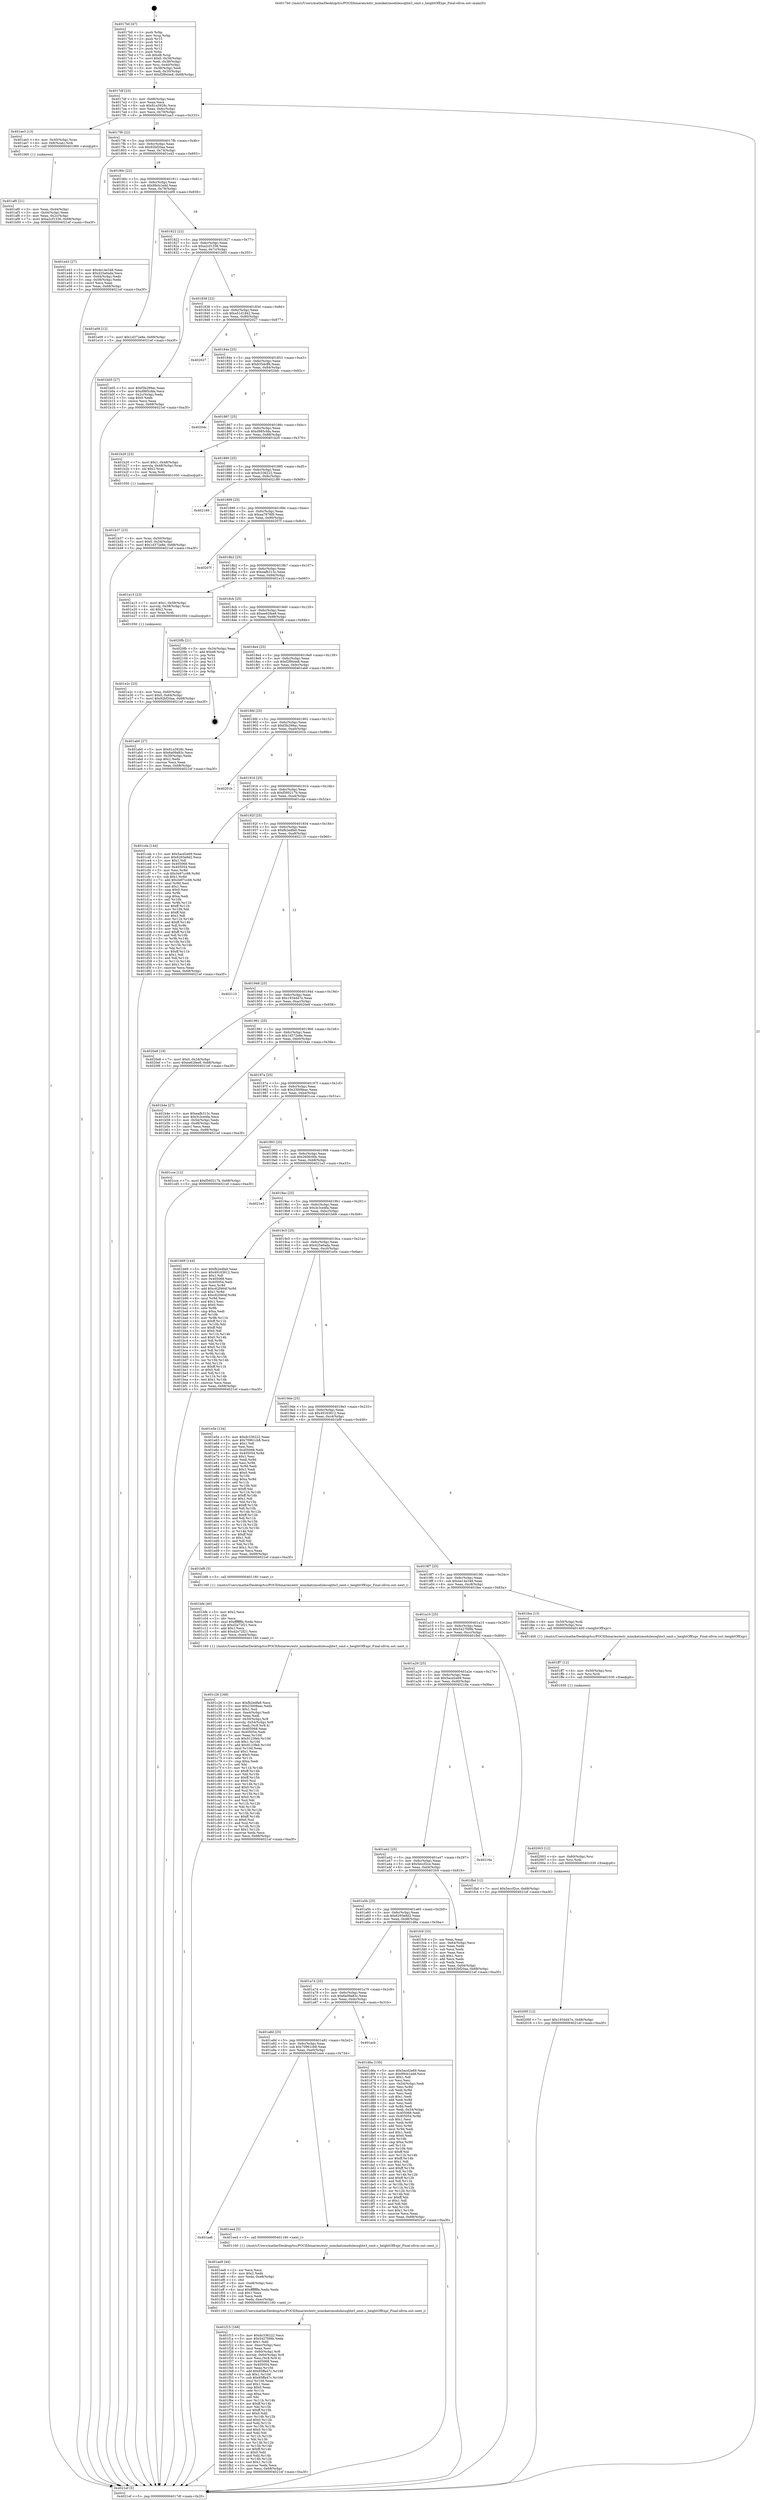 digraph "0x4017b0" {
  label = "0x4017b0 (/mnt/c/Users/mathe/Desktop/tcc/POCII/binaries/extr_mimikatzmodulessqlite3_omit.c_heightOfExpr_Final-ollvm.out::main(0))"
  labelloc = "t"
  node[shape=record]

  Entry [label="",width=0.3,height=0.3,shape=circle,fillcolor=black,style=filled]
  "0x4017df" [label="{
     0x4017df [23]\l
     | [instrs]\l
     &nbsp;&nbsp;0x4017df \<+3\>: mov -0x68(%rbp),%eax\l
     &nbsp;&nbsp;0x4017e2 \<+2\>: mov %eax,%ecx\l
     &nbsp;&nbsp;0x4017e4 \<+6\>: sub $0x81a3928c,%ecx\l
     &nbsp;&nbsp;0x4017ea \<+3\>: mov %eax,-0x6c(%rbp)\l
     &nbsp;&nbsp;0x4017ed \<+3\>: mov %ecx,-0x70(%rbp)\l
     &nbsp;&nbsp;0x4017f0 \<+6\>: je 0000000000401ae3 \<main+0x333\>\l
  }"]
  "0x401ae3" [label="{
     0x401ae3 [13]\l
     | [instrs]\l
     &nbsp;&nbsp;0x401ae3 \<+4\>: mov -0x40(%rbp),%rax\l
     &nbsp;&nbsp;0x401ae7 \<+4\>: mov 0x8(%rax),%rdi\l
     &nbsp;&nbsp;0x401aeb \<+5\>: call 0000000000401060 \<atoi@plt\>\l
     | [calls]\l
     &nbsp;&nbsp;0x401060 \{1\} (unknown)\l
  }"]
  "0x4017f6" [label="{
     0x4017f6 [22]\l
     | [instrs]\l
     &nbsp;&nbsp;0x4017f6 \<+5\>: jmp 00000000004017fb \<main+0x4b\>\l
     &nbsp;&nbsp;0x4017fb \<+3\>: mov -0x6c(%rbp),%eax\l
     &nbsp;&nbsp;0x4017fe \<+5\>: sub $0x92bf20aa,%eax\l
     &nbsp;&nbsp;0x401803 \<+3\>: mov %eax,-0x74(%rbp)\l
     &nbsp;&nbsp;0x401806 \<+6\>: je 0000000000401e43 \<main+0x693\>\l
  }"]
  Exit [label="",width=0.3,height=0.3,shape=circle,fillcolor=black,style=filled,peripheries=2]
  "0x401e43" [label="{
     0x401e43 [27]\l
     | [instrs]\l
     &nbsp;&nbsp;0x401e43 \<+5\>: mov $0x4e14e348,%eax\l
     &nbsp;&nbsp;0x401e48 \<+5\>: mov $0x425a0ada,%ecx\l
     &nbsp;&nbsp;0x401e4d \<+3\>: mov -0x64(%rbp),%edx\l
     &nbsp;&nbsp;0x401e50 \<+3\>: cmp -0x58(%rbp),%edx\l
     &nbsp;&nbsp;0x401e53 \<+3\>: cmovl %ecx,%eax\l
     &nbsp;&nbsp;0x401e56 \<+3\>: mov %eax,-0x68(%rbp)\l
     &nbsp;&nbsp;0x401e59 \<+5\>: jmp 00000000004021ef \<main+0xa3f\>\l
  }"]
  "0x40180c" [label="{
     0x40180c [22]\l
     | [instrs]\l
     &nbsp;&nbsp;0x40180c \<+5\>: jmp 0000000000401811 \<main+0x61\>\l
     &nbsp;&nbsp;0x401811 \<+3\>: mov -0x6c(%rbp),%eax\l
     &nbsp;&nbsp;0x401814 \<+5\>: sub $0x99cb1edd,%eax\l
     &nbsp;&nbsp;0x401819 \<+3\>: mov %eax,-0x78(%rbp)\l
     &nbsp;&nbsp;0x40181c \<+6\>: je 0000000000401e09 \<main+0x659\>\l
  }"]
  "0x40200f" [label="{
     0x40200f [12]\l
     | [instrs]\l
     &nbsp;&nbsp;0x40200f \<+7\>: movl $0x1934d47e,-0x68(%rbp)\l
     &nbsp;&nbsp;0x402016 \<+5\>: jmp 00000000004021ef \<main+0xa3f\>\l
  }"]
  "0x401e09" [label="{
     0x401e09 [12]\l
     | [instrs]\l
     &nbsp;&nbsp;0x401e09 \<+7\>: movl $0x1d372e8e,-0x68(%rbp)\l
     &nbsp;&nbsp;0x401e10 \<+5\>: jmp 00000000004021ef \<main+0xa3f\>\l
  }"]
  "0x401822" [label="{
     0x401822 [22]\l
     | [instrs]\l
     &nbsp;&nbsp;0x401822 \<+5\>: jmp 0000000000401827 \<main+0x77\>\l
     &nbsp;&nbsp;0x401827 \<+3\>: mov -0x6c(%rbp),%eax\l
     &nbsp;&nbsp;0x40182a \<+5\>: sub $0xa2cf1336,%eax\l
     &nbsp;&nbsp;0x40182f \<+3\>: mov %eax,-0x7c(%rbp)\l
     &nbsp;&nbsp;0x401832 \<+6\>: je 0000000000401b05 \<main+0x355\>\l
  }"]
  "0x402003" [label="{
     0x402003 [12]\l
     | [instrs]\l
     &nbsp;&nbsp;0x402003 \<+4\>: mov -0x60(%rbp),%rsi\l
     &nbsp;&nbsp;0x402007 \<+3\>: mov %rsi,%rdi\l
     &nbsp;&nbsp;0x40200a \<+5\>: call 0000000000401030 \<free@plt\>\l
     | [calls]\l
     &nbsp;&nbsp;0x401030 \{1\} (unknown)\l
  }"]
  "0x401b05" [label="{
     0x401b05 [27]\l
     | [instrs]\l
     &nbsp;&nbsp;0x401b05 \<+5\>: mov $0xf3b299ac,%eax\l
     &nbsp;&nbsp;0x401b0a \<+5\>: mov $0xd985cfda,%ecx\l
     &nbsp;&nbsp;0x401b0f \<+3\>: mov -0x2c(%rbp),%edx\l
     &nbsp;&nbsp;0x401b12 \<+3\>: cmp $0x0,%edx\l
     &nbsp;&nbsp;0x401b15 \<+3\>: cmove %ecx,%eax\l
     &nbsp;&nbsp;0x401b18 \<+3\>: mov %eax,-0x68(%rbp)\l
     &nbsp;&nbsp;0x401b1b \<+5\>: jmp 00000000004021ef \<main+0xa3f\>\l
  }"]
  "0x401838" [label="{
     0x401838 [22]\l
     | [instrs]\l
     &nbsp;&nbsp;0x401838 \<+5\>: jmp 000000000040183d \<main+0x8d\>\l
     &nbsp;&nbsp;0x40183d \<+3\>: mov -0x6c(%rbp),%eax\l
     &nbsp;&nbsp;0x401840 \<+5\>: sub $0xa51d1842,%eax\l
     &nbsp;&nbsp;0x401845 \<+3\>: mov %eax,-0x80(%rbp)\l
     &nbsp;&nbsp;0x401848 \<+6\>: je 0000000000402027 \<main+0x877\>\l
  }"]
  "0x401ff7" [label="{
     0x401ff7 [12]\l
     | [instrs]\l
     &nbsp;&nbsp;0x401ff7 \<+4\>: mov -0x50(%rbp),%rsi\l
     &nbsp;&nbsp;0x401ffb \<+3\>: mov %rsi,%rdi\l
     &nbsp;&nbsp;0x401ffe \<+5\>: call 0000000000401030 \<free@plt\>\l
     | [calls]\l
     &nbsp;&nbsp;0x401030 \{1\} (unknown)\l
  }"]
  "0x402027" [label="{
     0x402027\l
  }", style=dashed]
  "0x40184e" [label="{
     0x40184e [25]\l
     | [instrs]\l
     &nbsp;&nbsp;0x40184e \<+5\>: jmp 0000000000401853 \<main+0xa3\>\l
     &nbsp;&nbsp;0x401853 \<+3\>: mov -0x6c(%rbp),%eax\l
     &nbsp;&nbsp;0x401856 \<+5\>: sub $0xb35dcff4,%eax\l
     &nbsp;&nbsp;0x40185b \<+6\>: mov %eax,-0x84(%rbp)\l
     &nbsp;&nbsp;0x401861 \<+6\>: je 00000000004020dc \<main+0x92c\>\l
  }"]
  "0x401f15" [label="{
     0x401f15 [168]\l
     | [instrs]\l
     &nbsp;&nbsp;0x401f15 \<+5\>: mov $0xdc336222,%ecx\l
     &nbsp;&nbsp;0x401f1a \<+5\>: mov $0x5427fd9b,%edx\l
     &nbsp;&nbsp;0x401f1f \<+3\>: mov $0x1,%dil\l
     &nbsp;&nbsp;0x401f22 \<+6\>: mov -0xec(%rbp),%esi\l
     &nbsp;&nbsp;0x401f28 \<+3\>: imul %eax,%esi\l
     &nbsp;&nbsp;0x401f2b \<+4\>: mov -0x60(%rbp),%r8\l
     &nbsp;&nbsp;0x401f2f \<+4\>: movslq -0x64(%rbp),%r9\l
     &nbsp;&nbsp;0x401f33 \<+4\>: mov %esi,(%r8,%r9,4)\l
     &nbsp;&nbsp;0x401f37 \<+7\>: mov 0x405068,%eax\l
     &nbsp;&nbsp;0x401f3e \<+7\>: mov 0x405054,%esi\l
     &nbsp;&nbsp;0x401f45 \<+3\>: mov %eax,%r10d\l
     &nbsp;&nbsp;0x401f48 \<+7\>: add $0x85ffa47c,%r10d\l
     &nbsp;&nbsp;0x401f4f \<+4\>: sub $0x1,%r10d\l
     &nbsp;&nbsp;0x401f53 \<+7\>: sub $0x85ffa47c,%r10d\l
     &nbsp;&nbsp;0x401f5a \<+4\>: imul %r10d,%eax\l
     &nbsp;&nbsp;0x401f5e \<+3\>: and $0x1,%eax\l
     &nbsp;&nbsp;0x401f61 \<+3\>: cmp $0x0,%eax\l
     &nbsp;&nbsp;0x401f64 \<+4\>: sete %r11b\l
     &nbsp;&nbsp;0x401f68 \<+3\>: cmp $0xa,%esi\l
     &nbsp;&nbsp;0x401f6b \<+3\>: setl %bl\l
     &nbsp;&nbsp;0x401f6e \<+3\>: mov %r11b,%r14b\l
     &nbsp;&nbsp;0x401f71 \<+4\>: xor $0xff,%r14b\l
     &nbsp;&nbsp;0x401f75 \<+3\>: mov %bl,%r15b\l
     &nbsp;&nbsp;0x401f78 \<+4\>: xor $0xff,%r15b\l
     &nbsp;&nbsp;0x401f7c \<+4\>: xor $0x0,%dil\l
     &nbsp;&nbsp;0x401f80 \<+3\>: mov %r14b,%r12b\l
     &nbsp;&nbsp;0x401f83 \<+4\>: and $0x0,%r12b\l
     &nbsp;&nbsp;0x401f87 \<+3\>: and %dil,%r11b\l
     &nbsp;&nbsp;0x401f8a \<+3\>: mov %r15b,%r13b\l
     &nbsp;&nbsp;0x401f8d \<+4\>: and $0x0,%r13b\l
     &nbsp;&nbsp;0x401f91 \<+3\>: and %dil,%bl\l
     &nbsp;&nbsp;0x401f94 \<+3\>: or %r11b,%r12b\l
     &nbsp;&nbsp;0x401f97 \<+3\>: or %bl,%r13b\l
     &nbsp;&nbsp;0x401f9a \<+3\>: xor %r13b,%r12b\l
     &nbsp;&nbsp;0x401f9d \<+3\>: or %r15b,%r14b\l
     &nbsp;&nbsp;0x401fa0 \<+4\>: xor $0xff,%r14b\l
     &nbsp;&nbsp;0x401fa4 \<+4\>: or $0x0,%dil\l
     &nbsp;&nbsp;0x401fa8 \<+3\>: and %dil,%r14b\l
     &nbsp;&nbsp;0x401fab \<+3\>: or %r14b,%r12b\l
     &nbsp;&nbsp;0x401fae \<+4\>: test $0x1,%r12b\l
     &nbsp;&nbsp;0x401fb2 \<+3\>: cmovne %edx,%ecx\l
     &nbsp;&nbsp;0x401fb5 \<+3\>: mov %ecx,-0x68(%rbp)\l
     &nbsp;&nbsp;0x401fb8 \<+5\>: jmp 00000000004021ef \<main+0xa3f\>\l
  }"]
  "0x4020dc" [label="{
     0x4020dc\l
  }", style=dashed]
  "0x401867" [label="{
     0x401867 [25]\l
     | [instrs]\l
     &nbsp;&nbsp;0x401867 \<+5\>: jmp 000000000040186c \<main+0xbc\>\l
     &nbsp;&nbsp;0x40186c \<+3\>: mov -0x6c(%rbp),%eax\l
     &nbsp;&nbsp;0x40186f \<+5\>: sub $0xd985cfda,%eax\l
     &nbsp;&nbsp;0x401874 \<+6\>: mov %eax,-0x88(%rbp)\l
     &nbsp;&nbsp;0x40187a \<+6\>: je 0000000000401b20 \<main+0x370\>\l
  }"]
  "0x401ee9" [label="{
     0x401ee9 [44]\l
     | [instrs]\l
     &nbsp;&nbsp;0x401ee9 \<+2\>: xor %ecx,%ecx\l
     &nbsp;&nbsp;0x401eeb \<+5\>: mov $0x2,%edx\l
     &nbsp;&nbsp;0x401ef0 \<+6\>: mov %edx,-0xe8(%rbp)\l
     &nbsp;&nbsp;0x401ef6 \<+1\>: cltd\l
     &nbsp;&nbsp;0x401ef7 \<+6\>: mov -0xe8(%rbp),%esi\l
     &nbsp;&nbsp;0x401efd \<+2\>: idiv %esi\l
     &nbsp;&nbsp;0x401eff \<+6\>: imul $0xfffffffe,%edx,%edx\l
     &nbsp;&nbsp;0x401f05 \<+3\>: sub $0x1,%ecx\l
     &nbsp;&nbsp;0x401f08 \<+2\>: sub %ecx,%edx\l
     &nbsp;&nbsp;0x401f0a \<+6\>: mov %edx,-0xec(%rbp)\l
     &nbsp;&nbsp;0x401f10 \<+5\>: call 0000000000401160 \<next_i\>\l
     | [calls]\l
     &nbsp;&nbsp;0x401160 \{1\} (/mnt/c/Users/mathe/Desktop/tcc/POCII/binaries/extr_mimikatzmodulessqlite3_omit.c_heightOfExpr_Final-ollvm.out::next_i)\l
  }"]
  "0x401b20" [label="{
     0x401b20 [23]\l
     | [instrs]\l
     &nbsp;&nbsp;0x401b20 \<+7\>: movl $0x1,-0x48(%rbp)\l
     &nbsp;&nbsp;0x401b27 \<+4\>: movslq -0x48(%rbp),%rax\l
     &nbsp;&nbsp;0x401b2b \<+4\>: shl $0x2,%rax\l
     &nbsp;&nbsp;0x401b2f \<+3\>: mov %rax,%rdi\l
     &nbsp;&nbsp;0x401b32 \<+5\>: call 0000000000401050 \<malloc@plt\>\l
     | [calls]\l
     &nbsp;&nbsp;0x401050 \{1\} (unknown)\l
  }"]
  "0x401880" [label="{
     0x401880 [25]\l
     | [instrs]\l
     &nbsp;&nbsp;0x401880 \<+5\>: jmp 0000000000401885 \<main+0xd5\>\l
     &nbsp;&nbsp;0x401885 \<+3\>: mov -0x6c(%rbp),%eax\l
     &nbsp;&nbsp;0x401888 \<+5\>: sub $0xdc336222,%eax\l
     &nbsp;&nbsp;0x40188d \<+6\>: mov %eax,-0x8c(%rbp)\l
     &nbsp;&nbsp;0x401893 \<+6\>: je 0000000000402189 \<main+0x9d9\>\l
  }"]
  "0x401aa6" [label="{
     0x401aa6\l
  }", style=dashed]
  "0x402189" [label="{
     0x402189\l
  }", style=dashed]
  "0x401899" [label="{
     0x401899 [25]\l
     | [instrs]\l
     &nbsp;&nbsp;0x401899 \<+5\>: jmp 000000000040189e \<main+0xee\>\l
     &nbsp;&nbsp;0x40189e \<+3\>: mov -0x6c(%rbp),%eax\l
     &nbsp;&nbsp;0x4018a1 \<+5\>: sub $0xea7876f0,%eax\l
     &nbsp;&nbsp;0x4018a6 \<+6\>: mov %eax,-0x90(%rbp)\l
     &nbsp;&nbsp;0x4018ac \<+6\>: je 000000000040207f \<main+0x8cf\>\l
  }"]
  "0x401ee4" [label="{
     0x401ee4 [5]\l
     | [instrs]\l
     &nbsp;&nbsp;0x401ee4 \<+5\>: call 0000000000401160 \<next_i\>\l
     | [calls]\l
     &nbsp;&nbsp;0x401160 \{1\} (/mnt/c/Users/mathe/Desktop/tcc/POCII/binaries/extr_mimikatzmodulessqlite3_omit.c_heightOfExpr_Final-ollvm.out::next_i)\l
  }"]
  "0x40207f" [label="{
     0x40207f\l
  }", style=dashed]
  "0x4018b2" [label="{
     0x4018b2 [25]\l
     | [instrs]\l
     &nbsp;&nbsp;0x4018b2 \<+5\>: jmp 00000000004018b7 \<main+0x107\>\l
     &nbsp;&nbsp;0x4018b7 \<+3\>: mov -0x6c(%rbp),%eax\l
     &nbsp;&nbsp;0x4018ba \<+5\>: sub $0xeafb313c,%eax\l
     &nbsp;&nbsp;0x4018bf \<+6\>: mov %eax,-0x94(%rbp)\l
     &nbsp;&nbsp;0x4018c5 \<+6\>: je 0000000000401e15 \<main+0x665\>\l
  }"]
  "0x401a8d" [label="{
     0x401a8d [25]\l
     | [instrs]\l
     &nbsp;&nbsp;0x401a8d \<+5\>: jmp 0000000000401a92 \<main+0x2e2\>\l
     &nbsp;&nbsp;0x401a92 \<+3\>: mov -0x6c(%rbp),%eax\l
     &nbsp;&nbsp;0x401a95 \<+5\>: sub $0x70961cb8,%eax\l
     &nbsp;&nbsp;0x401a9a \<+6\>: mov %eax,-0xe0(%rbp)\l
     &nbsp;&nbsp;0x401aa0 \<+6\>: je 0000000000401ee4 \<main+0x734\>\l
  }"]
  "0x401e15" [label="{
     0x401e15 [23]\l
     | [instrs]\l
     &nbsp;&nbsp;0x401e15 \<+7\>: movl $0x1,-0x58(%rbp)\l
     &nbsp;&nbsp;0x401e1c \<+4\>: movslq -0x58(%rbp),%rax\l
     &nbsp;&nbsp;0x401e20 \<+4\>: shl $0x2,%rax\l
     &nbsp;&nbsp;0x401e24 \<+3\>: mov %rax,%rdi\l
     &nbsp;&nbsp;0x401e27 \<+5\>: call 0000000000401050 \<malloc@plt\>\l
     | [calls]\l
     &nbsp;&nbsp;0x401050 \{1\} (unknown)\l
  }"]
  "0x4018cb" [label="{
     0x4018cb [25]\l
     | [instrs]\l
     &nbsp;&nbsp;0x4018cb \<+5\>: jmp 00000000004018d0 \<main+0x120\>\l
     &nbsp;&nbsp;0x4018d0 \<+3\>: mov -0x6c(%rbp),%eax\l
     &nbsp;&nbsp;0x4018d3 \<+5\>: sub $0xee62fee8,%eax\l
     &nbsp;&nbsp;0x4018d8 \<+6\>: mov %eax,-0x98(%rbp)\l
     &nbsp;&nbsp;0x4018de \<+6\>: je 00000000004020fb \<main+0x94b\>\l
  }"]
  "0x401acb" [label="{
     0x401acb\l
  }", style=dashed]
  "0x4020fb" [label="{
     0x4020fb [21]\l
     | [instrs]\l
     &nbsp;&nbsp;0x4020fb \<+3\>: mov -0x34(%rbp),%eax\l
     &nbsp;&nbsp;0x4020fe \<+7\>: add $0xd8,%rsp\l
     &nbsp;&nbsp;0x402105 \<+1\>: pop %rbx\l
     &nbsp;&nbsp;0x402106 \<+2\>: pop %r12\l
     &nbsp;&nbsp;0x402108 \<+2\>: pop %r13\l
     &nbsp;&nbsp;0x40210a \<+2\>: pop %r14\l
     &nbsp;&nbsp;0x40210c \<+2\>: pop %r15\l
     &nbsp;&nbsp;0x40210e \<+1\>: pop %rbp\l
     &nbsp;&nbsp;0x40210f \<+1\>: ret\l
  }"]
  "0x4018e4" [label="{
     0x4018e4 [25]\l
     | [instrs]\l
     &nbsp;&nbsp;0x4018e4 \<+5\>: jmp 00000000004018e9 \<main+0x139\>\l
     &nbsp;&nbsp;0x4018e9 \<+3\>: mov -0x6c(%rbp),%eax\l
     &nbsp;&nbsp;0x4018ec \<+5\>: sub $0xf2f944e8,%eax\l
     &nbsp;&nbsp;0x4018f1 \<+6\>: mov %eax,-0x9c(%rbp)\l
     &nbsp;&nbsp;0x4018f7 \<+6\>: je 0000000000401ab0 \<main+0x300\>\l
  }"]
  "0x401e2c" [label="{
     0x401e2c [23]\l
     | [instrs]\l
     &nbsp;&nbsp;0x401e2c \<+4\>: mov %rax,-0x60(%rbp)\l
     &nbsp;&nbsp;0x401e30 \<+7\>: movl $0x0,-0x64(%rbp)\l
     &nbsp;&nbsp;0x401e37 \<+7\>: movl $0x92bf20aa,-0x68(%rbp)\l
     &nbsp;&nbsp;0x401e3e \<+5\>: jmp 00000000004021ef \<main+0xa3f\>\l
  }"]
  "0x401ab0" [label="{
     0x401ab0 [27]\l
     | [instrs]\l
     &nbsp;&nbsp;0x401ab0 \<+5\>: mov $0x81a3928c,%eax\l
     &nbsp;&nbsp;0x401ab5 \<+5\>: mov $0x6a09a83c,%ecx\l
     &nbsp;&nbsp;0x401aba \<+3\>: mov -0x30(%rbp),%edx\l
     &nbsp;&nbsp;0x401abd \<+3\>: cmp $0x2,%edx\l
     &nbsp;&nbsp;0x401ac0 \<+3\>: cmovne %ecx,%eax\l
     &nbsp;&nbsp;0x401ac3 \<+3\>: mov %eax,-0x68(%rbp)\l
     &nbsp;&nbsp;0x401ac6 \<+5\>: jmp 00000000004021ef \<main+0xa3f\>\l
  }"]
  "0x4018fd" [label="{
     0x4018fd [25]\l
     | [instrs]\l
     &nbsp;&nbsp;0x4018fd \<+5\>: jmp 0000000000401902 \<main+0x152\>\l
     &nbsp;&nbsp;0x401902 \<+3\>: mov -0x6c(%rbp),%eax\l
     &nbsp;&nbsp;0x401905 \<+5\>: sub $0xf3b299ac,%eax\l
     &nbsp;&nbsp;0x40190a \<+6\>: mov %eax,-0xa0(%rbp)\l
     &nbsp;&nbsp;0x401910 \<+6\>: je 000000000040201b \<main+0x86b\>\l
  }"]
  "0x4021ef" [label="{
     0x4021ef [5]\l
     | [instrs]\l
     &nbsp;&nbsp;0x4021ef \<+5\>: jmp 00000000004017df \<main+0x2f\>\l
  }"]
  "0x4017b0" [label="{
     0x4017b0 [47]\l
     | [instrs]\l
     &nbsp;&nbsp;0x4017b0 \<+1\>: push %rbp\l
     &nbsp;&nbsp;0x4017b1 \<+3\>: mov %rsp,%rbp\l
     &nbsp;&nbsp;0x4017b4 \<+2\>: push %r15\l
     &nbsp;&nbsp;0x4017b6 \<+2\>: push %r14\l
     &nbsp;&nbsp;0x4017b8 \<+2\>: push %r13\l
     &nbsp;&nbsp;0x4017ba \<+2\>: push %r12\l
     &nbsp;&nbsp;0x4017bc \<+1\>: push %rbx\l
     &nbsp;&nbsp;0x4017bd \<+7\>: sub $0xd8,%rsp\l
     &nbsp;&nbsp;0x4017c4 \<+7\>: movl $0x0,-0x34(%rbp)\l
     &nbsp;&nbsp;0x4017cb \<+3\>: mov %edi,-0x38(%rbp)\l
     &nbsp;&nbsp;0x4017ce \<+4\>: mov %rsi,-0x40(%rbp)\l
     &nbsp;&nbsp;0x4017d2 \<+3\>: mov -0x38(%rbp),%edi\l
     &nbsp;&nbsp;0x4017d5 \<+3\>: mov %edi,-0x30(%rbp)\l
     &nbsp;&nbsp;0x4017d8 \<+7\>: movl $0xf2f944e8,-0x68(%rbp)\l
  }"]
  "0x401af0" [label="{
     0x401af0 [21]\l
     | [instrs]\l
     &nbsp;&nbsp;0x401af0 \<+3\>: mov %eax,-0x44(%rbp)\l
     &nbsp;&nbsp;0x401af3 \<+3\>: mov -0x44(%rbp),%eax\l
     &nbsp;&nbsp;0x401af6 \<+3\>: mov %eax,-0x2c(%rbp)\l
     &nbsp;&nbsp;0x401af9 \<+7\>: movl $0xa2cf1336,-0x68(%rbp)\l
     &nbsp;&nbsp;0x401b00 \<+5\>: jmp 00000000004021ef \<main+0xa3f\>\l
  }"]
  "0x401b37" [label="{
     0x401b37 [23]\l
     | [instrs]\l
     &nbsp;&nbsp;0x401b37 \<+4\>: mov %rax,-0x50(%rbp)\l
     &nbsp;&nbsp;0x401b3b \<+7\>: movl $0x0,-0x54(%rbp)\l
     &nbsp;&nbsp;0x401b42 \<+7\>: movl $0x1d372e8e,-0x68(%rbp)\l
     &nbsp;&nbsp;0x401b49 \<+5\>: jmp 00000000004021ef \<main+0xa3f\>\l
  }"]
  "0x401a74" [label="{
     0x401a74 [25]\l
     | [instrs]\l
     &nbsp;&nbsp;0x401a74 \<+5\>: jmp 0000000000401a79 \<main+0x2c9\>\l
     &nbsp;&nbsp;0x401a79 \<+3\>: mov -0x6c(%rbp),%eax\l
     &nbsp;&nbsp;0x401a7c \<+5\>: sub $0x6a09a83c,%eax\l
     &nbsp;&nbsp;0x401a81 \<+6\>: mov %eax,-0xdc(%rbp)\l
     &nbsp;&nbsp;0x401a87 \<+6\>: je 0000000000401acb \<main+0x31b\>\l
  }"]
  "0x40201b" [label="{
     0x40201b\l
  }", style=dashed]
  "0x401916" [label="{
     0x401916 [25]\l
     | [instrs]\l
     &nbsp;&nbsp;0x401916 \<+5\>: jmp 000000000040191b \<main+0x16b\>\l
     &nbsp;&nbsp;0x40191b \<+3\>: mov -0x6c(%rbp),%eax\l
     &nbsp;&nbsp;0x40191e \<+5\>: sub $0xf560217b,%eax\l
     &nbsp;&nbsp;0x401923 \<+6\>: mov %eax,-0xa4(%rbp)\l
     &nbsp;&nbsp;0x401929 \<+6\>: je 0000000000401cda \<main+0x52a\>\l
  }"]
  "0x401d6a" [label="{
     0x401d6a [159]\l
     | [instrs]\l
     &nbsp;&nbsp;0x401d6a \<+5\>: mov $0x5acd2e69,%eax\l
     &nbsp;&nbsp;0x401d6f \<+5\>: mov $0x99cb1edd,%ecx\l
     &nbsp;&nbsp;0x401d74 \<+2\>: mov $0x1,%dl\l
     &nbsp;&nbsp;0x401d76 \<+2\>: xor %esi,%esi\l
     &nbsp;&nbsp;0x401d78 \<+3\>: mov -0x54(%rbp),%edi\l
     &nbsp;&nbsp;0x401d7b \<+3\>: mov %esi,%r8d\l
     &nbsp;&nbsp;0x401d7e \<+3\>: sub %edi,%r8d\l
     &nbsp;&nbsp;0x401d81 \<+2\>: mov %esi,%edi\l
     &nbsp;&nbsp;0x401d83 \<+3\>: sub $0x1,%edi\l
     &nbsp;&nbsp;0x401d86 \<+3\>: add %edi,%r8d\l
     &nbsp;&nbsp;0x401d89 \<+2\>: mov %esi,%edi\l
     &nbsp;&nbsp;0x401d8b \<+3\>: sub %r8d,%edi\l
     &nbsp;&nbsp;0x401d8e \<+3\>: mov %edi,-0x54(%rbp)\l
     &nbsp;&nbsp;0x401d91 \<+7\>: mov 0x405068,%edi\l
     &nbsp;&nbsp;0x401d98 \<+8\>: mov 0x405054,%r8d\l
     &nbsp;&nbsp;0x401da0 \<+3\>: sub $0x1,%esi\l
     &nbsp;&nbsp;0x401da3 \<+3\>: mov %edi,%r9d\l
     &nbsp;&nbsp;0x401da6 \<+3\>: add %esi,%r9d\l
     &nbsp;&nbsp;0x401da9 \<+4\>: imul %r9d,%edi\l
     &nbsp;&nbsp;0x401dad \<+3\>: and $0x1,%edi\l
     &nbsp;&nbsp;0x401db0 \<+3\>: cmp $0x0,%edi\l
     &nbsp;&nbsp;0x401db3 \<+4\>: sete %r10b\l
     &nbsp;&nbsp;0x401db7 \<+4\>: cmp $0xa,%r8d\l
     &nbsp;&nbsp;0x401dbb \<+4\>: setl %r11b\l
     &nbsp;&nbsp;0x401dbf \<+3\>: mov %r10b,%bl\l
     &nbsp;&nbsp;0x401dc2 \<+3\>: xor $0xff,%bl\l
     &nbsp;&nbsp;0x401dc5 \<+3\>: mov %r11b,%r14b\l
     &nbsp;&nbsp;0x401dc8 \<+4\>: xor $0xff,%r14b\l
     &nbsp;&nbsp;0x401dcc \<+3\>: xor $0x1,%dl\l
     &nbsp;&nbsp;0x401dcf \<+3\>: mov %bl,%r15b\l
     &nbsp;&nbsp;0x401dd2 \<+4\>: and $0xff,%r15b\l
     &nbsp;&nbsp;0x401dd6 \<+3\>: and %dl,%r10b\l
     &nbsp;&nbsp;0x401dd9 \<+3\>: mov %r14b,%r12b\l
     &nbsp;&nbsp;0x401ddc \<+4\>: and $0xff,%r12b\l
     &nbsp;&nbsp;0x401de0 \<+3\>: and %dl,%r11b\l
     &nbsp;&nbsp;0x401de3 \<+3\>: or %r10b,%r15b\l
     &nbsp;&nbsp;0x401de6 \<+3\>: or %r11b,%r12b\l
     &nbsp;&nbsp;0x401de9 \<+3\>: xor %r12b,%r15b\l
     &nbsp;&nbsp;0x401dec \<+3\>: or %r14b,%bl\l
     &nbsp;&nbsp;0x401def \<+3\>: xor $0xff,%bl\l
     &nbsp;&nbsp;0x401df2 \<+3\>: or $0x1,%dl\l
     &nbsp;&nbsp;0x401df5 \<+2\>: and %dl,%bl\l
     &nbsp;&nbsp;0x401df7 \<+3\>: or %bl,%r15b\l
     &nbsp;&nbsp;0x401dfa \<+4\>: test $0x1,%r15b\l
     &nbsp;&nbsp;0x401dfe \<+3\>: cmovne %ecx,%eax\l
     &nbsp;&nbsp;0x401e01 \<+3\>: mov %eax,-0x68(%rbp)\l
     &nbsp;&nbsp;0x401e04 \<+5\>: jmp 00000000004021ef \<main+0xa3f\>\l
  }"]
  "0x401cda" [label="{
     0x401cda [144]\l
     | [instrs]\l
     &nbsp;&nbsp;0x401cda \<+5\>: mov $0x5acd2e69,%eax\l
     &nbsp;&nbsp;0x401cdf \<+5\>: mov $0x6293e8d2,%ecx\l
     &nbsp;&nbsp;0x401ce4 \<+2\>: mov $0x1,%dl\l
     &nbsp;&nbsp;0x401ce6 \<+7\>: mov 0x405068,%esi\l
     &nbsp;&nbsp;0x401ced \<+7\>: mov 0x405054,%edi\l
     &nbsp;&nbsp;0x401cf4 \<+3\>: mov %esi,%r8d\l
     &nbsp;&nbsp;0x401cf7 \<+7\>: sub $0x3e97cc68,%r8d\l
     &nbsp;&nbsp;0x401cfe \<+4\>: sub $0x1,%r8d\l
     &nbsp;&nbsp;0x401d02 \<+7\>: add $0x3e97cc68,%r8d\l
     &nbsp;&nbsp;0x401d09 \<+4\>: imul %r8d,%esi\l
     &nbsp;&nbsp;0x401d0d \<+3\>: and $0x1,%esi\l
     &nbsp;&nbsp;0x401d10 \<+3\>: cmp $0x0,%esi\l
     &nbsp;&nbsp;0x401d13 \<+4\>: sete %r9b\l
     &nbsp;&nbsp;0x401d17 \<+3\>: cmp $0xa,%edi\l
     &nbsp;&nbsp;0x401d1a \<+4\>: setl %r10b\l
     &nbsp;&nbsp;0x401d1e \<+3\>: mov %r9b,%r11b\l
     &nbsp;&nbsp;0x401d21 \<+4\>: xor $0xff,%r11b\l
     &nbsp;&nbsp;0x401d25 \<+3\>: mov %r10b,%bl\l
     &nbsp;&nbsp;0x401d28 \<+3\>: xor $0xff,%bl\l
     &nbsp;&nbsp;0x401d2b \<+3\>: xor $0x1,%dl\l
     &nbsp;&nbsp;0x401d2e \<+3\>: mov %r11b,%r14b\l
     &nbsp;&nbsp;0x401d31 \<+4\>: and $0xff,%r14b\l
     &nbsp;&nbsp;0x401d35 \<+3\>: and %dl,%r9b\l
     &nbsp;&nbsp;0x401d38 \<+3\>: mov %bl,%r15b\l
     &nbsp;&nbsp;0x401d3b \<+4\>: and $0xff,%r15b\l
     &nbsp;&nbsp;0x401d3f \<+3\>: and %dl,%r10b\l
     &nbsp;&nbsp;0x401d42 \<+3\>: or %r9b,%r14b\l
     &nbsp;&nbsp;0x401d45 \<+3\>: or %r10b,%r15b\l
     &nbsp;&nbsp;0x401d48 \<+3\>: xor %r15b,%r14b\l
     &nbsp;&nbsp;0x401d4b \<+3\>: or %bl,%r11b\l
     &nbsp;&nbsp;0x401d4e \<+4\>: xor $0xff,%r11b\l
     &nbsp;&nbsp;0x401d52 \<+3\>: or $0x1,%dl\l
     &nbsp;&nbsp;0x401d55 \<+3\>: and %dl,%r11b\l
     &nbsp;&nbsp;0x401d58 \<+3\>: or %r11b,%r14b\l
     &nbsp;&nbsp;0x401d5b \<+4\>: test $0x1,%r14b\l
     &nbsp;&nbsp;0x401d5f \<+3\>: cmovne %ecx,%eax\l
     &nbsp;&nbsp;0x401d62 \<+3\>: mov %eax,-0x68(%rbp)\l
     &nbsp;&nbsp;0x401d65 \<+5\>: jmp 00000000004021ef \<main+0xa3f\>\l
  }"]
  "0x40192f" [label="{
     0x40192f [25]\l
     | [instrs]\l
     &nbsp;&nbsp;0x40192f \<+5\>: jmp 0000000000401934 \<main+0x184\>\l
     &nbsp;&nbsp;0x401934 \<+3\>: mov -0x6c(%rbp),%eax\l
     &nbsp;&nbsp;0x401937 \<+5\>: sub $0xfb2edfa9,%eax\l
     &nbsp;&nbsp;0x40193c \<+6\>: mov %eax,-0xa8(%rbp)\l
     &nbsp;&nbsp;0x401942 \<+6\>: je 0000000000402110 \<main+0x960\>\l
  }"]
  "0x401a5b" [label="{
     0x401a5b [25]\l
     | [instrs]\l
     &nbsp;&nbsp;0x401a5b \<+5\>: jmp 0000000000401a60 \<main+0x2b0\>\l
     &nbsp;&nbsp;0x401a60 \<+3\>: mov -0x6c(%rbp),%eax\l
     &nbsp;&nbsp;0x401a63 \<+5\>: sub $0x6293e8d2,%eax\l
     &nbsp;&nbsp;0x401a68 \<+6\>: mov %eax,-0xd8(%rbp)\l
     &nbsp;&nbsp;0x401a6e \<+6\>: je 0000000000401d6a \<main+0x5ba\>\l
  }"]
  "0x402110" [label="{
     0x402110\l
  }", style=dashed]
  "0x401948" [label="{
     0x401948 [25]\l
     | [instrs]\l
     &nbsp;&nbsp;0x401948 \<+5\>: jmp 000000000040194d \<main+0x19d\>\l
     &nbsp;&nbsp;0x40194d \<+3\>: mov -0x6c(%rbp),%eax\l
     &nbsp;&nbsp;0x401950 \<+5\>: sub $0x1934d47e,%eax\l
     &nbsp;&nbsp;0x401955 \<+6\>: mov %eax,-0xac(%rbp)\l
     &nbsp;&nbsp;0x40195b \<+6\>: je 00000000004020e8 \<main+0x938\>\l
  }"]
  "0x401fc9" [label="{
     0x401fc9 [33]\l
     | [instrs]\l
     &nbsp;&nbsp;0x401fc9 \<+2\>: xor %eax,%eax\l
     &nbsp;&nbsp;0x401fcb \<+3\>: mov -0x64(%rbp),%ecx\l
     &nbsp;&nbsp;0x401fce \<+2\>: mov %eax,%edx\l
     &nbsp;&nbsp;0x401fd0 \<+2\>: sub %ecx,%edx\l
     &nbsp;&nbsp;0x401fd2 \<+2\>: mov %eax,%ecx\l
     &nbsp;&nbsp;0x401fd4 \<+3\>: sub $0x1,%ecx\l
     &nbsp;&nbsp;0x401fd7 \<+2\>: add %ecx,%edx\l
     &nbsp;&nbsp;0x401fd9 \<+2\>: sub %edx,%eax\l
     &nbsp;&nbsp;0x401fdb \<+3\>: mov %eax,-0x64(%rbp)\l
     &nbsp;&nbsp;0x401fde \<+7\>: movl $0x92bf20aa,-0x68(%rbp)\l
     &nbsp;&nbsp;0x401fe5 \<+5\>: jmp 00000000004021ef \<main+0xa3f\>\l
  }"]
  "0x4020e8" [label="{
     0x4020e8 [19]\l
     | [instrs]\l
     &nbsp;&nbsp;0x4020e8 \<+7\>: movl $0x0,-0x34(%rbp)\l
     &nbsp;&nbsp;0x4020ef \<+7\>: movl $0xee62fee8,-0x68(%rbp)\l
     &nbsp;&nbsp;0x4020f6 \<+5\>: jmp 00000000004021ef \<main+0xa3f\>\l
  }"]
  "0x401961" [label="{
     0x401961 [25]\l
     | [instrs]\l
     &nbsp;&nbsp;0x401961 \<+5\>: jmp 0000000000401966 \<main+0x1b6\>\l
     &nbsp;&nbsp;0x401966 \<+3\>: mov -0x6c(%rbp),%eax\l
     &nbsp;&nbsp;0x401969 \<+5\>: sub $0x1d372e8e,%eax\l
     &nbsp;&nbsp;0x40196e \<+6\>: mov %eax,-0xb0(%rbp)\l
     &nbsp;&nbsp;0x401974 \<+6\>: je 0000000000401b4e \<main+0x39e\>\l
  }"]
  "0x401a42" [label="{
     0x401a42 [25]\l
     | [instrs]\l
     &nbsp;&nbsp;0x401a42 \<+5\>: jmp 0000000000401a47 \<main+0x297\>\l
     &nbsp;&nbsp;0x401a47 \<+3\>: mov -0x6c(%rbp),%eax\l
     &nbsp;&nbsp;0x401a4a \<+5\>: sub $0x5eccf2ce,%eax\l
     &nbsp;&nbsp;0x401a4f \<+6\>: mov %eax,-0xd4(%rbp)\l
     &nbsp;&nbsp;0x401a55 \<+6\>: je 0000000000401fc9 \<main+0x819\>\l
  }"]
  "0x401b4e" [label="{
     0x401b4e [27]\l
     | [instrs]\l
     &nbsp;&nbsp;0x401b4e \<+5\>: mov $0xeafb313c,%eax\l
     &nbsp;&nbsp;0x401b53 \<+5\>: mov $0x3c3ce4fa,%ecx\l
     &nbsp;&nbsp;0x401b58 \<+3\>: mov -0x54(%rbp),%edx\l
     &nbsp;&nbsp;0x401b5b \<+3\>: cmp -0x48(%rbp),%edx\l
     &nbsp;&nbsp;0x401b5e \<+3\>: cmovl %ecx,%eax\l
     &nbsp;&nbsp;0x401b61 \<+3\>: mov %eax,-0x68(%rbp)\l
     &nbsp;&nbsp;0x401b64 \<+5\>: jmp 00000000004021ef \<main+0xa3f\>\l
  }"]
  "0x40197a" [label="{
     0x40197a [25]\l
     | [instrs]\l
     &nbsp;&nbsp;0x40197a \<+5\>: jmp 000000000040197f \<main+0x1cf\>\l
     &nbsp;&nbsp;0x40197f \<+3\>: mov -0x6c(%rbp),%eax\l
     &nbsp;&nbsp;0x401982 \<+5\>: sub $0x23008eac,%eax\l
     &nbsp;&nbsp;0x401987 \<+6\>: mov %eax,-0xb4(%rbp)\l
     &nbsp;&nbsp;0x40198d \<+6\>: je 0000000000401cce \<main+0x51e\>\l
  }"]
  "0x40216a" [label="{
     0x40216a\l
  }", style=dashed]
  "0x401cce" [label="{
     0x401cce [12]\l
     | [instrs]\l
     &nbsp;&nbsp;0x401cce \<+7\>: movl $0xf560217b,-0x68(%rbp)\l
     &nbsp;&nbsp;0x401cd5 \<+5\>: jmp 00000000004021ef \<main+0xa3f\>\l
  }"]
  "0x401993" [label="{
     0x401993 [25]\l
     | [instrs]\l
     &nbsp;&nbsp;0x401993 \<+5\>: jmp 0000000000401998 \<main+0x1e8\>\l
     &nbsp;&nbsp;0x401998 \<+3\>: mov -0x6c(%rbp),%eax\l
     &nbsp;&nbsp;0x40199b \<+5\>: sub $0x260fc00b,%eax\l
     &nbsp;&nbsp;0x4019a0 \<+6\>: mov %eax,-0xb8(%rbp)\l
     &nbsp;&nbsp;0x4019a6 \<+6\>: je 00000000004021e3 \<main+0xa33\>\l
  }"]
  "0x401a29" [label="{
     0x401a29 [25]\l
     | [instrs]\l
     &nbsp;&nbsp;0x401a29 \<+5\>: jmp 0000000000401a2e \<main+0x27e\>\l
     &nbsp;&nbsp;0x401a2e \<+3\>: mov -0x6c(%rbp),%eax\l
     &nbsp;&nbsp;0x401a31 \<+5\>: sub $0x5acd2e69,%eax\l
     &nbsp;&nbsp;0x401a36 \<+6\>: mov %eax,-0xd0(%rbp)\l
     &nbsp;&nbsp;0x401a3c \<+6\>: je 000000000040216a \<main+0x9ba\>\l
  }"]
  "0x4021e3" [label="{
     0x4021e3\l
  }", style=dashed]
  "0x4019ac" [label="{
     0x4019ac [25]\l
     | [instrs]\l
     &nbsp;&nbsp;0x4019ac \<+5\>: jmp 00000000004019b1 \<main+0x201\>\l
     &nbsp;&nbsp;0x4019b1 \<+3\>: mov -0x6c(%rbp),%eax\l
     &nbsp;&nbsp;0x4019b4 \<+5\>: sub $0x3c3ce4fa,%eax\l
     &nbsp;&nbsp;0x4019b9 \<+6\>: mov %eax,-0xbc(%rbp)\l
     &nbsp;&nbsp;0x4019bf \<+6\>: je 0000000000401b69 \<main+0x3b9\>\l
  }"]
  "0x401fbd" [label="{
     0x401fbd [12]\l
     | [instrs]\l
     &nbsp;&nbsp;0x401fbd \<+7\>: movl $0x5eccf2ce,-0x68(%rbp)\l
     &nbsp;&nbsp;0x401fc4 \<+5\>: jmp 00000000004021ef \<main+0xa3f\>\l
  }"]
  "0x401b69" [label="{
     0x401b69 [144]\l
     | [instrs]\l
     &nbsp;&nbsp;0x401b69 \<+5\>: mov $0xfb2edfa9,%eax\l
     &nbsp;&nbsp;0x401b6e \<+5\>: mov $0x49163612,%ecx\l
     &nbsp;&nbsp;0x401b73 \<+2\>: mov $0x1,%dl\l
     &nbsp;&nbsp;0x401b75 \<+7\>: mov 0x405068,%esi\l
     &nbsp;&nbsp;0x401b7c \<+7\>: mov 0x405054,%edi\l
     &nbsp;&nbsp;0x401b83 \<+3\>: mov %esi,%r8d\l
     &nbsp;&nbsp;0x401b86 \<+7\>: add $0xc62f464f,%r8d\l
     &nbsp;&nbsp;0x401b8d \<+4\>: sub $0x1,%r8d\l
     &nbsp;&nbsp;0x401b91 \<+7\>: sub $0xc62f464f,%r8d\l
     &nbsp;&nbsp;0x401b98 \<+4\>: imul %r8d,%esi\l
     &nbsp;&nbsp;0x401b9c \<+3\>: and $0x1,%esi\l
     &nbsp;&nbsp;0x401b9f \<+3\>: cmp $0x0,%esi\l
     &nbsp;&nbsp;0x401ba2 \<+4\>: sete %r9b\l
     &nbsp;&nbsp;0x401ba6 \<+3\>: cmp $0xa,%edi\l
     &nbsp;&nbsp;0x401ba9 \<+4\>: setl %r10b\l
     &nbsp;&nbsp;0x401bad \<+3\>: mov %r9b,%r11b\l
     &nbsp;&nbsp;0x401bb0 \<+4\>: xor $0xff,%r11b\l
     &nbsp;&nbsp;0x401bb4 \<+3\>: mov %r10b,%bl\l
     &nbsp;&nbsp;0x401bb7 \<+3\>: xor $0xff,%bl\l
     &nbsp;&nbsp;0x401bba \<+3\>: xor $0x0,%dl\l
     &nbsp;&nbsp;0x401bbd \<+3\>: mov %r11b,%r14b\l
     &nbsp;&nbsp;0x401bc0 \<+4\>: and $0x0,%r14b\l
     &nbsp;&nbsp;0x401bc4 \<+3\>: and %dl,%r9b\l
     &nbsp;&nbsp;0x401bc7 \<+3\>: mov %bl,%r15b\l
     &nbsp;&nbsp;0x401bca \<+4\>: and $0x0,%r15b\l
     &nbsp;&nbsp;0x401bce \<+3\>: and %dl,%r10b\l
     &nbsp;&nbsp;0x401bd1 \<+3\>: or %r9b,%r14b\l
     &nbsp;&nbsp;0x401bd4 \<+3\>: or %r10b,%r15b\l
     &nbsp;&nbsp;0x401bd7 \<+3\>: xor %r15b,%r14b\l
     &nbsp;&nbsp;0x401bda \<+3\>: or %bl,%r11b\l
     &nbsp;&nbsp;0x401bdd \<+4\>: xor $0xff,%r11b\l
     &nbsp;&nbsp;0x401be1 \<+3\>: or $0x0,%dl\l
     &nbsp;&nbsp;0x401be4 \<+3\>: and %dl,%r11b\l
     &nbsp;&nbsp;0x401be7 \<+3\>: or %r11b,%r14b\l
     &nbsp;&nbsp;0x401bea \<+4\>: test $0x1,%r14b\l
     &nbsp;&nbsp;0x401bee \<+3\>: cmovne %ecx,%eax\l
     &nbsp;&nbsp;0x401bf1 \<+3\>: mov %eax,-0x68(%rbp)\l
     &nbsp;&nbsp;0x401bf4 \<+5\>: jmp 00000000004021ef \<main+0xa3f\>\l
  }"]
  "0x4019c5" [label="{
     0x4019c5 [25]\l
     | [instrs]\l
     &nbsp;&nbsp;0x4019c5 \<+5\>: jmp 00000000004019ca \<main+0x21a\>\l
     &nbsp;&nbsp;0x4019ca \<+3\>: mov -0x6c(%rbp),%eax\l
     &nbsp;&nbsp;0x4019cd \<+5\>: sub $0x425a0ada,%eax\l
     &nbsp;&nbsp;0x4019d2 \<+6\>: mov %eax,-0xc0(%rbp)\l
     &nbsp;&nbsp;0x4019d8 \<+6\>: je 0000000000401e5e \<main+0x6ae\>\l
  }"]
  "0x401a10" [label="{
     0x401a10 [25]\l
     | [instrs]\l
     &nbsp;&nbsp;0x401a10 \<+5\>: jmp 0000000000401a15 \<main+0x265\>\l
     &nbsp;&nbsp;0x401a15 \<+3\>: mov -0x6c(%rbp),%eax\l
     &nbsp;&nbsp;0x401a18 \<+5\>: sub $0x5427fd9b,%eax\l
     &nbsp;&nbsp;0x401a1d \<+6\>: mov %eax,-0xcc(%rbp)\l
     &nbsp;&nbsp;0x401a23 \<+6\>: je 0000000000401fbd \<main+0x80d\>\l
  }"]
  "0x401e5e" [label="{
     0x401e5e [134]\l
     | [instrs]\l
     &nbsp;&nbsp;0x401e5e \<+5\>: mov $0xdc336222,%eax\l
     &nbsp;&nbsp;0x401e63 \<+5\>: mov $0x70961cb8,%ecx\l
     &nbsp;&nbsp;0x401e68 \<+2\>: mov $0x1,%dl\l
     &nbsp;&nbsp;0x401e6a \<+2\>: xor %esi,%esi\l
     &nbsp;&nbsp;0x401e6c \<+7\>: mov 0x405068,%edi\l
     &nbsp;&nbsp;0x401e73 \<+8\>: mov 0x405054,%r8d\l
     &nbsp;&nbsp;0x401e7b \<+3\>: sub $0x1,%esi\l
     &nbsp;&nbsp;0x401e7e \<+3\>: mov %edi,%r9d\l
     &nbsp;&nbsp;0x401e81 \<+3\>: add %esi,%r9d\l
     &nbsp;&nbsp;0x401e84 \<+4\>: imul %r9d,%edi\l
     &nbsp;&nbsp;0x401e88 \<+3\>: and $0x1,%edi\l
     &nbsp;&nbsp;0x401e8b \<+3\>: cmp $0x0,%edi\l
     &nbsp;&nbsp;0x401e8e \<+4\>: sete %r10b\l
     &nbsp;&nbsp;0x401e92 \<+4\>: cmp $0xa,%r8d\l
     &nbsp;&nbsp;0x401e96 \<+4\>: setl %r11b\l
     &nbsp;&nbsp;0x401e9a \<+3\>: mov %r10b,%bl\l
     &nbsp;&nbsp;0x401e9d \<+3\>: xor $0xff,%bl\l
     &nbsp;&nbsp;0x401ea0 \<+3\>: mov %r11b,%r14b\l
     &nbsp;&nbsp;0x401ea3 \<+4\>: xor $0xff,%r14b\l
     &nbsp;&nbsp;0x401ea7 \<+3\>: xor $0x1,%dl\l
     &nbsp;&nbsp;0x401eaa \<+3\>: mov %bl,%r15b\l
     &nbsp;&nbsp;0x401ead \<+4\>: and $0xff,%r15b\l
     &nbsp;&nbsp;0x401eb1 \<+3\>: and %dl,%r10b\l
     &nbsp;&nbsp;0x401eb4 \<+3\>: mov %r14b,%r12b\l
     &nbsp;&nbsp;0x401eb7 \<+4\>: and $0xff,%r12b\l
     &nbsp;&nbsp;0x401ebb \<+3\>: and %dl,%r11b\l
     &nbsp;&nbsp;0x401ebe \<+3\>: or %r10b,%r15b\l
     &nbsp;&nbsp;0x401ec1 \<+3\>: or %r11b,%r12b\l
     &nbsp;&nbsp;0x401ec4 \<+3\>: xor %r12b,%r15b\l
     &nbsp;&nbsp;0x401ec7 \<+3\>: or %r14b,%bl\l
     &nbsp;&nbsp;0x401eca \<+3\>: xor $0xff,%bl\l
     &nbsp;&nbsp;0x401ecd \<+3\>: or $0x1,%dl\l
     &nbsp;&nbsp;0x401ed0 \<+2\>: and %dl,%bl\l
     &nbsp;&nbsp;0x401ed2 \<+3\>: or %bl,%r15b\l
     &nbsp;&nbsp;0x401ed5 \<+4\>: test $0x1,%r15b\l
     &nbsp;&nbsp;0x401ed9 \<+3\>: cmovne %ecx,%eax\l
     &nbsp;&nbsp;0x401edc \<+3\>: mov %eax,-0x68(%rbp)\l
     &nbsp;&nbsp;0x401edf \<+5\>: jmp 00000000004021ef \<main+0xa3f\>\l
  }"]
  "0x4019de" [label="{
     0x4019de [25]\l
     | [instrs]\l
     &nbsp;&nbsp;0x4019de \<+5\>: jmp 00000000004019e3 \<main+0x233\>\l
     &nbsp;&nbsp;0x4019e3 \<+3\>: mov -0x6c(%rbp),%eax\l
     &nbsp;&nbsp;0x4019e6 \<+5\>: sub $0x49163612,%eax\l
     &nbsp;&nbsp;0x4019eb \<+6\>: mov %eax,-0xc4(%rbp)\l
     &nbsp;&nbsp;0x4019f1 \<+6\>: je 0000000000401bf9 \<main+0x449\>\l
  }"]
  "0x401fea" [label="{
     0x401fea [13]\l
     | [instrs]\l
     &nbsp;&nbsp;0x401fea \<+4\>: mov -0x50(%rbp),%rdi\l
     &nbsp;&nbsp;0x401fee \<+4\>: mov -0x60(%rbp),%rsi\l
     &nbsp;&nbsp;0x401ff2 \<+5\>: call 0000000000401400 \<heightOfExpr\>\l
     | [calls]\l
     &nbsp;&nbsp;0x401400 \{1\} (/mnt/c/Users/mathe/Desktop/tcc/POCII/binaries/extr_mimikatzmodulessqlite3_omit.c_heightOfExpr_Final-ollvm.out::heightOfExpr)\l
  }"]
  "0x401bf9" [label="{
     0x401bf9 [5]\l
     | [instrs]\l
     &nbsp;&nbsp;0x401bf9 \<+5\>: call 0000000000401160 \<next_i\>\l
     | [calls]\l
     &nbsp;&nbsp;0x401160 \{1\} (/mnt/c/Users/mathe/Desktop/tcc/POCII/binaries/extr_mimikatzmodulessqlite3_omit.c_heightOfExpr_Final-ollvm.out::next_i)\l
  }"]
  "0x4019f7" [label="{
     0x4019f7 [25]\l
     | [instrs]\l
     &nbsp;&nbsp;0x4019f7 \<+5\>: jmp 00000000004019fc \<main+0x24c\>\l
     &nbsp;&nbsp;0x4019fc \<+3\>: mov -0x6c(%rbp),%eax\l
     &nbsp;&nbsp;0x4019ff \<+5\>: sub $0x4e14e348,%eax\l
     &nbsp;&nbsp;0x401a04 \<+6\>: mov %eax,-0xc8(%rbp)\l
     &nbsp;&nbsp;0x401a0a \<+6\>: je 0000000000401fea \<main+0x83a\>\l
  }"]
  "0x401bfe" [label="{
     0x401bfe [40]\l
     | [instrs]\l
     &nbsp;&nbsp;0x401bfe \<+5\>: mov $0x2,%ecx\l
     &nbsp;&nbsp;0x401c03 \<+1\>: cltd\l
     &nbsp;&nbsp;0x401c04 \<+2\>: idiv %ecx\l
     &nbsp;&nbsp;0x401c06 \<+6\>: imul $0xfffffffe,%edx,%ecx\l
     &nbsp;&nbsp;0x401c0c \<+6\>: sub $0xd2e72f21,%ecx\l
     &nbsp;&nbsp;0x401c12 \<+3\>: add $0x1,%ecx\l
     &nbsp;&nbsp;0x401c15 \<+6\>: add $0xd2e72f21,%ecx\l
     &nbsp;&nbsp;0x401c1b \<+6\>: mov %ecx,-0xe4(%rbp)\l
     &nbsp;&nbsp;0x401c21 \<+5\>: call 0000000000401160 \<next_i\>\l
     | [calls]\l
     &nbsp;&nbsp;0x401160 \{1\} (/mnt/c/Users/mathe/Desktop/tcc/POCII/binaries/extr_mimikatzmodulessqlite3_omit.c_heightOfExpr_Final-ollvm.out::next_i)\l
  }"]
  "0x401c26" [label="{
     0x401c26 [168]\l
     | [instrs]\l
     &nbsp;&nbsp;0x401c26 \<+5\>: mov $0xfb2edfa9,%ecx\l
     &nbsp;&nbsp;0x401c2b \<+5\>: mov $0x23008eac,%edx\l
     &nbsp;&nbsp;0x401c30 \<+3\>: mov $0x1,%sil\l
     &nbsp;&nbsp;0x401c33 \<+6\>: mov -0xe4(%rbp),%edi\l
     &nbsp;&nbsp;0x401c39 \<+3\>: imul %eax,%edi\l
     &nbsp;&nbsp;0x401c3c \<+4\>: mov -0x50(%rbp),%r8\l
     &nbsp;&nbsp;0x401c40 \<+4\>: movslq -0x54(%rbp),%r9\l
     &nbsp;&nbsp;0x401c44 \<+4\>: mov %edi,(%r8,%r9,4)\l
     &nbsp;&nbsp;0x401c48 \<+7\>: mov 0x405068,%eax\l
     &nbsp;&nbsp;0x401c4f \<+7\>: mov 0x405054,%edi\l
     &nbsp;&nbsp;0x401c56 \<+3\>: mov %eax,%r10d\l
     &nbsp;&nbsp;0x401c59 \<+7\>: sub $0x9123feb,%r10d\l
     &nbsp;&nbsp;0x401c60 \<+4\>: sub $0x1,%r10d\l
     &nbsp;&nbsp;0x401c64 \<+7\>: add $0x9123feb,%r10d\l
     &nbsp;&nbsp;0x401c6b \<+4\>: imul %r10d,%eax\l
     &nbsp;&nbsp;0x401c6f \<+3\>: and $0x1,%eax\l
     &nbsp;&nbsp;0x401c72 \<+3\>: cmp $0x0,%eax\l
     &nbsp;&nbsp;0x401c75 \<+4\>: sete %r11b\l
     &nbsp;&nbsp;0x401c79 \<+3\>: cmp $0xa,%edi\l
     &nbsp;&nbsp;0x401c7c \<+3\>: setl %bl\l
     &nbsp;&nbsp;0x401c7f \<+3\>: mov %r11b,%r14b\l
     &nbsp;&nbsp;0x401c82 \<+4\>: xor $0xff,%r14b\l
     &nbsp;&nbsp;0x401c86 \<+3\>: mov %bl,%r15b\l
     &nbsp;&nbsp;0x401c89 \<+4\>: xor $0xff,%r15b\l
     &nbsp;&nbsp;0x401c8d \<+4\>: xor $0x0,%sil\l
     &nbsp;&nbsp;0x401c91 \<+3\>: mov %r14b,%r12b\l
     &nbsp;&nbsp;0x401c94 \<+4\>: and $0x0,%r12b\l
     &nbsp;&nbsp;0x401c98 \<+3\>: and %sil,%r11b\l
     &nbsp;&nbsp;0x401c9b \<+3\>: mov %r15b,%r13b\l
     &nbsp;&nbsp;0x401c9e \<+4\>: and $0x0,%r13b\l
     &nbsp;&nbsp;0x401ca2 \<+3\>: and %sil,%bl\l
     &nbsp;&nbsp;0x401ca5 \<+3\>: or %r11b,%r12b\l
     &nbsp;&nbsp;0x401ca8 \<+3\>: or %bl,%r13b\l
     &nbsp;&nbsp;0x401cab \<+3\>: xor %r13b,%r12b\l
     &nbsp;&nbsp;0x401cae \<+3\>: or %r15b,%r14b\l
     &nbsp;&nbsp;0x401cb1 \<+4\>: xor $0xff,%r14b\l
     &nbsp;&nbsp;0x401cb5 \<+4\>: or $0x0,%sil\l
     &nbsp;&nbsp;0x401cb9 \<+3\>: and %sil,%r14b\l
     &nbsp;&nbsp;0x401cbc \<+3\>: or %r14b,%r12b\l
     &nbsp;&nbsp;0x401cbf \<+4\>: test $0x1,%r12b\l
     &nbsp;&nbsp;0x401cc3 \<+3\>: cmovne %edx,%ecx\l
     &nbsp;&nbsp;0x401cc6 \<+3\>: mov %ecx,-0x68(%rbp)\l
     &nbsp;&nbsp;0x401cc9 \<+5\>: jmp 00000000004021ef \<main+0xa3f\>\l
  }"]
  Entry -> "0x4017b0" [label=" 1"]
  "0x4017df" -> "0x401ae3" [label=" 1"]
  "0x4017df" -> "0x4017f6" [label=" 21"]
  "0x4020fb" -> Exit [label=" 1"]
  "0x4017f6" -> "0x401e43" [label=" 2"]
  "0x4017f6" -> "0x40180c" [label=" 19"]
  "0x4020e8" -> "0x4021ef" [label=" 1"]
  "0x40180c" -> "0x401e09" [label=" 1"]
  "0x40180c" -> "0x401822" [label=" 18"]
  "0x40200f" -> "0x4021ef" [label=" 1"]
  "0x401822" -> "0x401b05" [label=" 1"]
  "0x401822" -> "0x401838" [label=" 17"]
  "0x402003" -> "0x40200f" [label=" 1"]
  "0x401838" -> "0x402027" [label=" 0"]
  "0x401838" -> "0x40184e" [label=" 17"]
  "0x401ff7" -> "0x402003" [label=" 1"]
  "0x40184e" -> "0x4020dc" [label=" 0"]
  "0x40184e" -> "0x401867" [label=" 17"]
  "0x401fea" -> "0x401ff7" [label=" 1"]
  "0x401867" -> "0x401b20" [label=" 1"]
  "0x401867" -> "0x401880" [label=" 16"]
  "0x401fc9" -> "0x4021ef" [label=" 1"]
  "0x401880" -> "0x402189" [label=" 0"]
  "0x401880" -> "0x401899" [label=" 16"]
  "0x401fbd" -> "0x4021ef" [label=" 1"]
  "0x401899" -> "0x40207f" [label=" 0"]
  "0x401899" -> "0x4018b2" [label=" 16"]
  "0x401f15" -> "0x4021ef" [label=" 1"]
  "0x4018b2" -> "0x401e15" [label=" 1"]
  "0x4018b2" -> "0x4018cb" [label=" 15"]
  "0x401ee4" -> "0x401ee9" [label=" 1"]
  "0x4018cb" -> "0x4020fb" [label=" 1"]
  "0x4018cb" -> "0x4018e4" [label=" 14"]
  "0x401a8d" -> "0x401aa6" [label=" 0"]
  "0x4018e4" -> "0x401ab0" [label=" 1"]
  "0x4018e4" -> "0x4018fd" [label=" 13"]
  "0x401ab0" -> "0x4021ef" [label=" 1"]
  "0x4017b0" -> "0x4017df" [label=" 1"]
  "0x4021ef" -> "0x4017df" [label=" 21"]
  "0x401ae3" -> "0x401af0" [label=" 1"]
  "0x401af0" -> "0x4021ef" [label=" 1"]
  "0x401b05" -> "0x4021ef" [label=" 1"]
  "0x401b20" -> "0x401b37" [label=" 1"]
  "0x401b37" -> "0x4021ef" [label=" 1"]
  "0x401ee9" -> "0x401f15" [label=" 1"]
  "0x4018fd" -> "0x40201b" [label=" 0"]
  "0x4018fd" -> "0x401916" [label=" 13"]
  "0x401a74" -> "0x401a8d" [label=" 1"]
  "0x401916" -> "0x401cda" [label=" 1"]
  "0x401916" -> "0x40192f" [label=" 12"]
  "0x401a74" -> "0x401acb" [label=" 0"]
  "0x40192f" -> "0x402110" [label=" 0"]
  "0x40192f" -> "0x401948" [label=" 12"]
  "0x401e5e" -> "0x4021ef" [label=" 1"]
  "0x401948" -> "0x4020e8" [label=" 1"]
  "0x401948" -> "0x401961" [label=" 11"]
  "0x401e43" -> "0x4021ef" [label=" 2"]
  "0x401961" -> "0x401b4e" [label=" 2"]
  "0x401961" -> "0x40197a" [label=" 9"]
  "0x401b4e" -> "0x4021ef" [label=" 2"]
  "0x401e15" -> "0x401e2c" [label=" 1"]
  "0x40197a" -> "0x401cce" [label=" 1"]
  "0x40197a" -> "0x401993" [label=" 8"]
  "0x401e09" -> "0x4021ef" [label=" 1"]
  "0x401993" -> "0x4021e3" [label=" 0"]
  "0x401993" -> "0x4019ac" [label=" 8"]
  "0x401a5b" -> "0x401a74" [label=" 1"]
  "0x4019ac" -> "0x401b69" [label=" 1"]
  "0x4019ac" -> "0x4019c5" [label=" 7"]
  "0x401b69" -> "0x4021ef" [label=" 1"]
  "0x401a5b" -> "0x401d6a" [label=" 1"]
  "0x4019c5" -> "0x401e5e" [label=" 1"]
  "0x4019c5" -> "0x4019de" [label=" 6"]
  "0x401a42" -> "0x401a5b" [label=" 2"]
  "0x4019de" -> "0x401bf9" [label=" 1"]
  "0x4019de" -> "0x4019f7" [label=" 5"]
  "0x401bf9" -> "0x401bfe" [label=" 1"]
  "0x401bfe" -> "0x401c26" [label=" 1"]
  "0x401c26" -> "0x4021ef" [label=" 1"]
  "0x401cce" -> "0x4021ef" [label=" 1"]
  "0x401cda" -> "0x4021ef" [label=" 1"]
  "0x401a42" -> "0x401fc9" [label=" 1"]
  "0x4019f7" -> "0x401fea" [label=" 1"]
  "0x4019f7" -> "0x401a10" [label=" 4"]
  "0x401a8d" -> "0x401ee4" [label=" 1"]
  "0x401a10" -> "0x401fbd" [label=" 1"]
  "0x401a10" -> "0x401a29" [label=" 3"]
  "0x401d6a" -> "0x4021ef" [label=" 1"]
  "0x401a29" -> "0x40216a" [label=" 0"]
  "0x401a29" -> "0x401a42" [label=" 3"]
  "0x401e2c" -> "0x4021ef" [label=" 1"]
}
